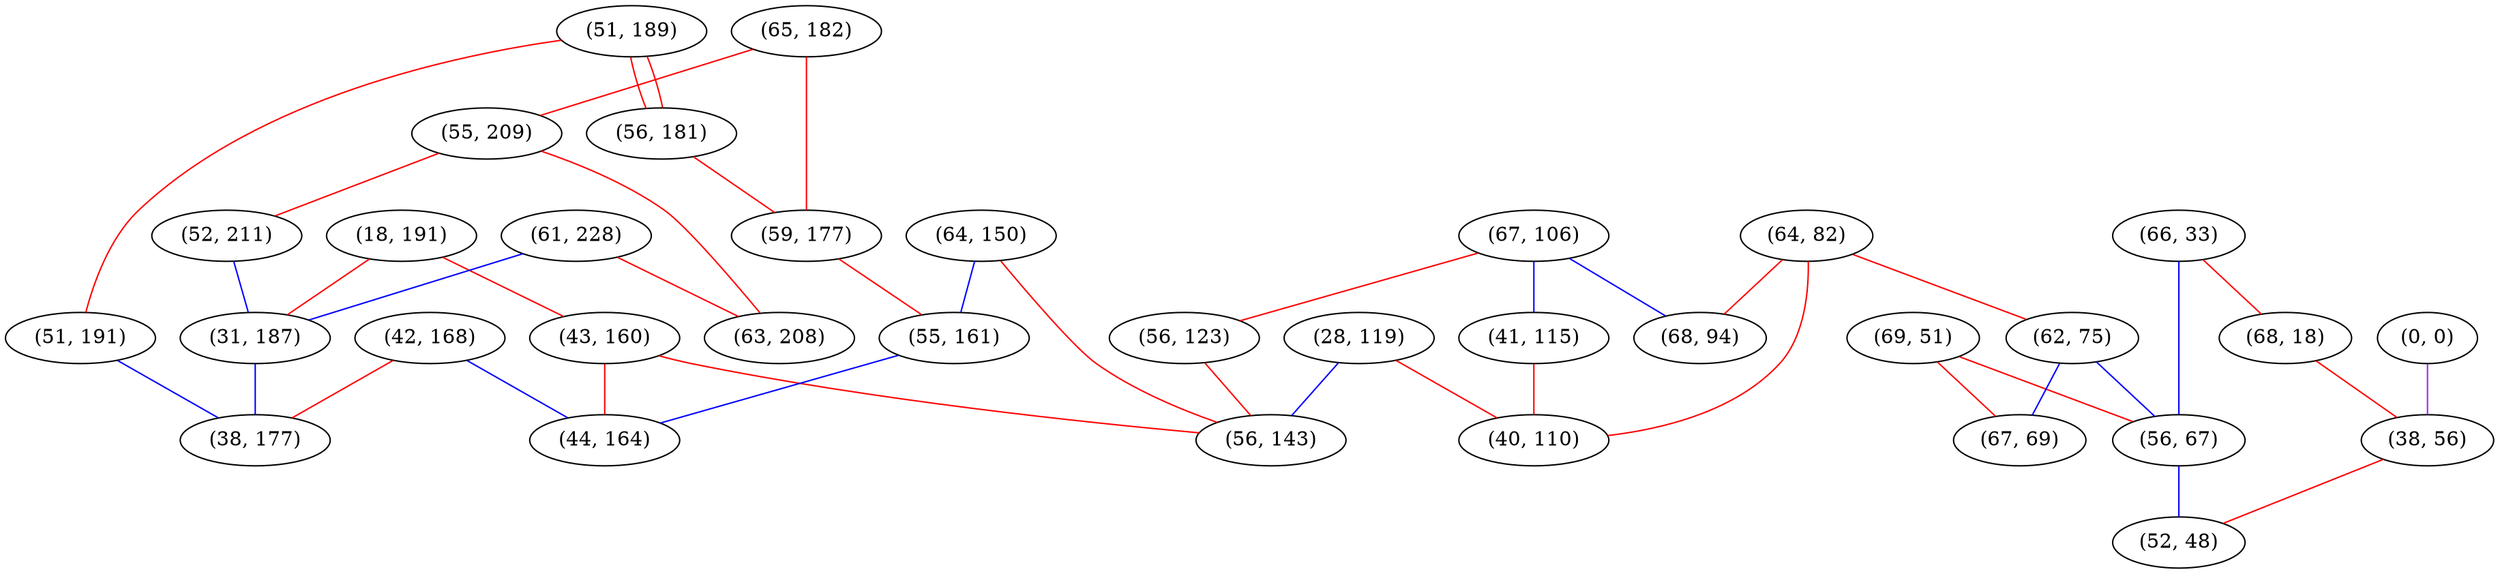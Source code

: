 graph "" {
"(64, 150)";
"(65, 182)";
"(55, 209)";
"(67, 106)";
"(18, 191)";
"(61, 228)";
"(42, 168)";
"(51, 189)";
"(56, 123)";
"(66, 33)";
"(69, 51)";
"(43, 160)";
"(52, 211)";
"(41, 115)";
"(56, 181)";
"(0, 0)";
"(51, 191)";
"(68, 18)";
"(28, 119)";
"(63, 208)";
"(64, 82)";
"(62, 75)";
"(31, 187)";
"(56, 67)";
"(59, 177)";
"(38, 56)";
"(55, 161)";
"(38, 177)";
"(67, 69)";
"(40, 110)";
"(56, 143)";
"(44, 164)";
"(68, 94)";
"(52, 48)";
"(64, 150)" -- "(56, 143)"  [color=red, key=0, weight=1];
"(64, 150)" -- "(55, 161)"  [color=blue, key=0, weight=3];
"(65, 182)" -- "(59, 177)"  [color=red, key=0, weight=1];
"(65, 182)" -- "(55, 209)"  [color=red, key=0, weight=1];
"(55, 209)" -- "(63, 208)"  [color=red, key=0, weight=1];
"(55, 209)" -- "(52, 211)"  [color=red, key=0, weight=1];
"(67, 106)" -- "(56, 123)"  [color=red, key=0, weight=1];
"(67, 106)" -- "(41, 115)"  [color=blue, key=0, weight=3];
"(67, 106)" -- "(68, 94)"  [color=blue, key=0, weight=3];
"(18, 191)" -- "(43, 160)"  [color=red, key=0, weight=1];
"(18, 191)" -- "(31, 187)"  [color=red, key=0, weight=1];
"(61, 228)" -- "(31, 187)"  [color=blue, key=0, weight=3];
"(61, 228)" -- "(63, 208)"  [color=red, key=0, weight=1];
"(42, 168)" -- "(38, 177)"  [color=red, key=0, weight=1];
"(42, 168)" -- "(44, 164)"  [color=blue, key=0, weight=3];
"(51, 189)" -- "(51, 191)"  [color=red, key=0, weight=1];
"(51, 189)" -- "(56, 181)"  [color=red, key=0, weight=1];
"(51, 189)" -- "(56, 181)"  [color=red, key=1, weight=1];
"(56, 123)" -- "(56, 143)"  [color=red, key=0, weight=1];
"(66, 33)" -- "(68, 18)"  [color=red, key=0, weight=1];
"(66, 33)" -- "(56, 67)"  [color=blue, key=0, weight=3];
"(69, 51)" -- "(56, 67)"  [color=red, key=0, weight=1];
"(69, 51)" -- "(67, 69)"  [color=red, key=0, weight=1];
"(43, 160)" -- "(44, 164)"  [color=red, key=0, weight=1];
"(43, 160)" -- "(56, 143)"  [color=red, key=0, weight=1];
"(52, 211)" -- "(31, 187)"  [color=blue, key=0, weight=3];
"(41, 115)" -- "(40, 110)"  [color=red, key=0, weight=1];
"(56, 181)" -- "(59, 177)"  [color=red, key=0, weight=1];
"(0, 0)" -- "(38, 56)"  [color=purple, key=0, weight=4];
"(51, 191)" -- "(38, 177)"  [color=blue, key=0, weight=3];
"(68, 18)" -- "(38, 56)"  [color=red, key=0, weight=1];
"(28, 119)" -- "(40, 110)"  [color=red, key=0, weight=1];
"(28, 119)" -- "(56, 143)"  [color=blue, key=0, weight=3];
"(64, 82)" -- "(62, 75)"  [color=red, key=0, weight=1];
"(64, 82)" -- "(40, 110)"  [color=red, key=0, weight=1];
"(64, 82)" -- "(68, 94)"  [color=red, key=0, weight=1];
"(62, 75)" -- "(56, 67)"  [color=blue, key=0, weight=3];
"(62, 75)" -- "(67, 69)"  [color=blue, key=0, weight=3];
"(31, 187)" -- "(38, 177)"  [color=blue, key=0, weight=3];
"(56, 67)" -- "(52, 48)"  [color=blue, key=0, weight=3];
"(59, 177)" -- "(55, 161)"  [color=red, key=0, weight=1];
"(38, 56)" -- "(52, 48)"  [color=red, key=0, weight=1];
"(55, 161)" -- "(44, 164)"  [color=blue, key=0, weight=3];
}
